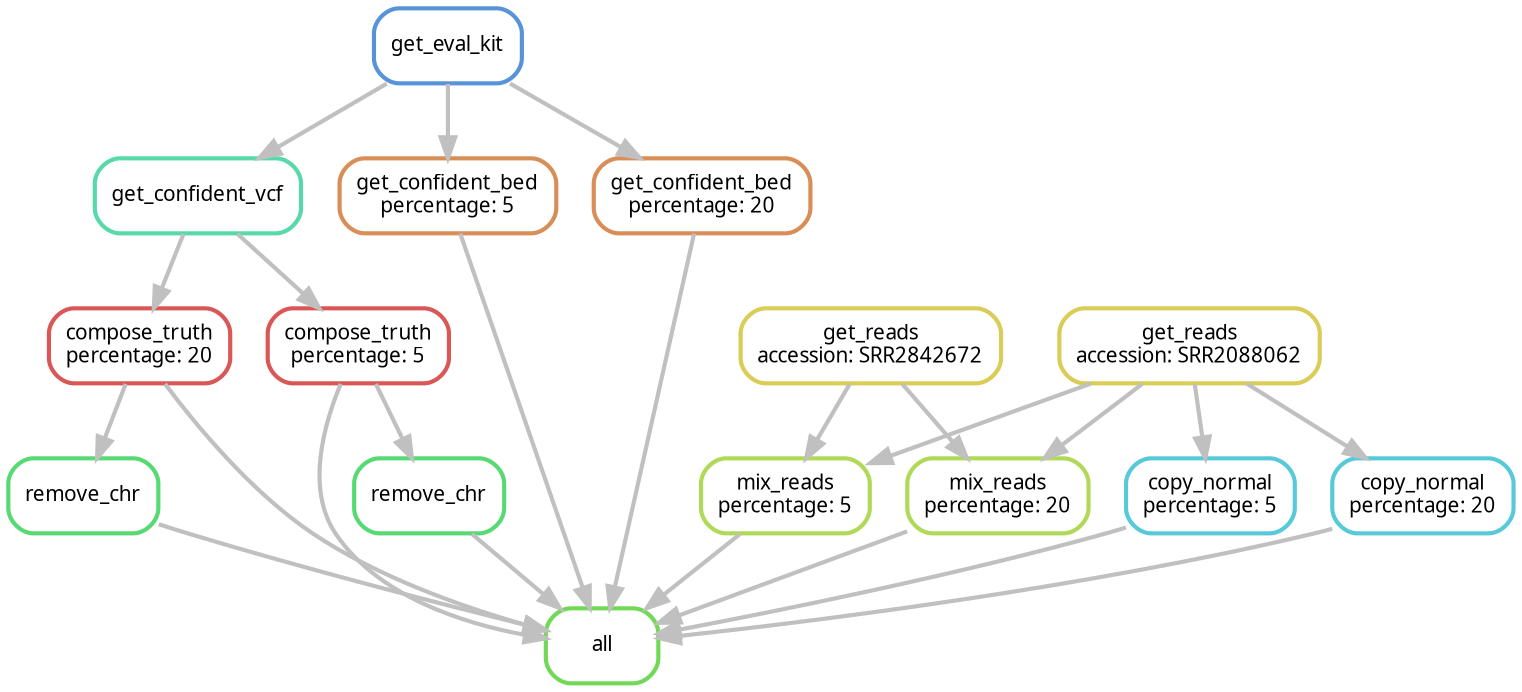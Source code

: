 digraph snakemake_dag {
    graph[bgcolor=white, margin=0];
    node[shape=box, style=rounded, fontname=sans,                 fontsize=10, penwidth=2];
    edge[penwidth=2, color=grey];
	0[label = "all", color = "0.30 0.6 0.85", style="rounded"];
	1[label = "compose_truth\npercentage: 5", color = "0.00 0.6 0.85", style="rounded"];
	2[label = "get_confident_vcf", color = "0.44 0.6 0.85", style="rounded"];
	3[label = "get_eval_kit", color = "0.59 0.6 0.85", style="rounded"];
	4[label = "remove_chr", color = "0.37 0.6 0.85", style="rounded"];
	5[label = "get_confident_bed\npercentage: 5", color = "0.07 0.6 0.85", style="rounded"];
	6[label = "compose_truth\npercentage: 20", color = "0.00 0.6 0.85", style="rounded"];
	7[label = "remove_chr", color = "0.37 0.6 0.85", style="rounded"];
	8[label = "get_confident_bed\npercentage: 20", color = "0.07 0.6 0.85", style="rounded"];
	9[label = "mix_reads\npercentage: 5", color = "0.22 0.6 0.85", style="rounded"];
	10[label = "get_reads\naccession: SRR2088062", color = "0.15 0.6 0.85", style="rounded"];
	11[label = "get_reads\naccession: SRR2842672", color = "0.15 0.6 0.85", style="rounded"];
	12[label = "copy_normal\npercentage: 5", color = "0.52 0.6 0.85", style="rounded"];
	13[label = "mix_reads\npercentage: 20", color = "0.22 0.6 0.85", style="rounded"];
	14[label = "copy_normal\npercentage: 20", color = "0.52 0.6 0.85", style="rounded"];
	1 -> 0
	4 -> 0
	5 -> 0
	6 -> 0
	7 -> 0
	8 -> 0
	9 -> 0
	12 -> 0
	13 -> 0
	14 -> 0
	2 -> 1
	3 -> 2
	1 -> 4
	3 -> 5
	2 -> 6
	6 -> 7
	3 -> 8
	10 -> 9
	11 -> 9
	10 -> 12
	10 -> 13
	11 -> 13
	10 -> 14
}            

